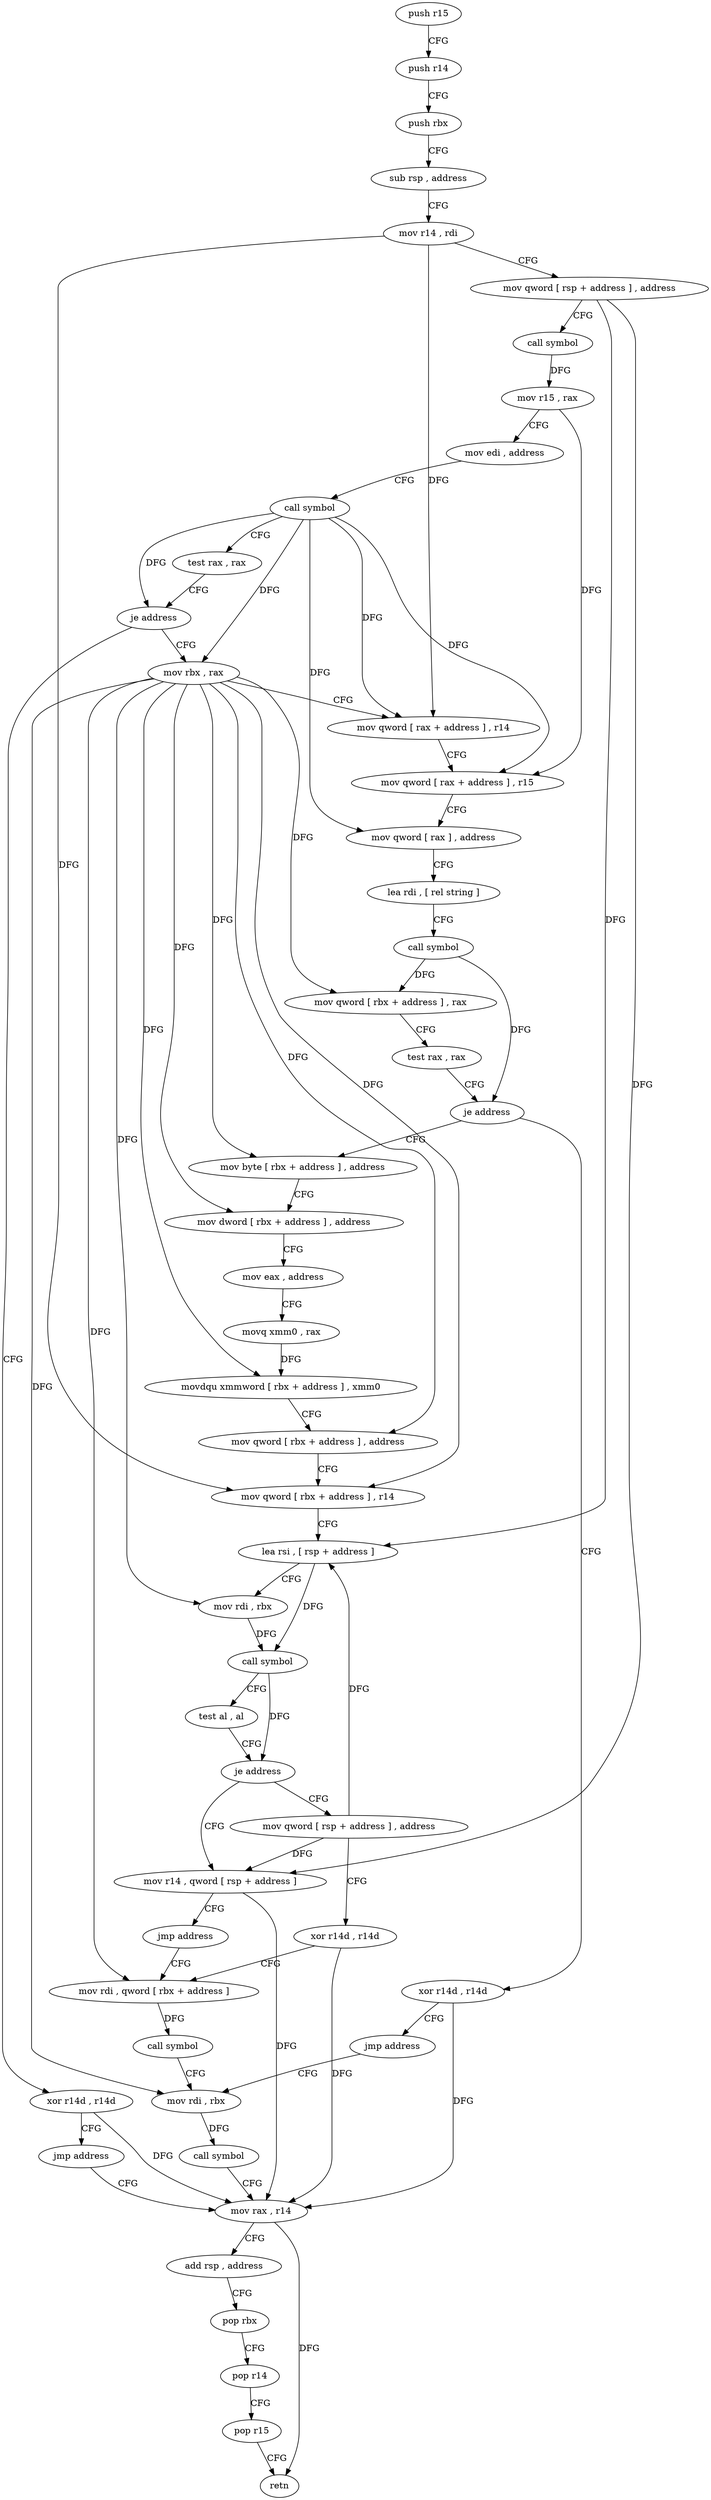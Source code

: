 digraph "func" {
"104544" [label = "push r15" ]
"104546" [label = "push r14" ]
"104548" [label = "push rbx" ]
"104549" [label = "sub rsp , address" ]
"104553" [label = "mov r14 , rdi" ]
"104556" [label = "mov qword [ rsp + address ] , address" ]
"104565" [label = "call symbol" ]
"104570" [label = "mov r15 , rax" ]
"104573" [label = "mov edi , address" ]
"104578" [label = "call symbol" ]
"104583" [label = "test rax , rax" ]
"104586" [label = "je address" ]
"104689" [label = "xor r14d , r14d" ]
"104588" [label = "mov rbx , rax" ]
"104692" [label = "jmp address" ]
"104728" [label = "mov rax , r14" ]
"104591" [label = "mov qword [ rax + address ] , r14" ]
"104595" [label = "mov qword [ rax + address ] , r15" ]
"104599" [label = "mov qword [ rax ] , address" ]
"104606" [label = "lea rdi , [ rel string ]" ]
"104613" [label = "call symbol" ]
"104618" [label = "mov qword [ rbx + address ] , rax" ]
"104622" [label = "test rax , rax" ]
"104625" [label = "je address" ]
"104694" [label = "xor r14d , r14d" ]
"104627" [label = "mov byte [ rbx + address ] , address" ]
"104731" [label = "add rsp , address" ]
"104735" [label = "pop rbx" ]
"104736" [label = "pop r14" ]
"104738" [label = "pop r15" ]
"104740" [label = "retn" ]
"104697" [label = "jmp address" ]
"104720" [label = "mov rdi , rbx" ]
"104631" [label = "mov dword [ rbx + address ] , address" ]
"104638" [label = "mov eax , address" ]
"104643" [label = "movq xmm0 , rax" ]
"104648" [label = "movdqu xmmword [ rbx + address ] , xmm0" ]
"104653" [label = "mov qword [ rbx + address ] , address" ]
"104661" [label = "mov qword [ rbx + address ] , r14" ]
"104665" [label = "lea rsi , [ rsp + address ]" ]
"104670" [label = "mov rdi , rbx" ]
"104673" [label = "call symbol" ]
"104678" [label = "test al , al" ]
"104680" [label = "je address" ]
"104699" [label = "mov qword [ rsp + address ] , address" ]
"104682" [label = "mov r14 , qword [ rsp + address ]" ]
"104723" [label = "call symbol" ]
"104708" [label = "xor r14d , r14d" ]
"104711" [label = "mov rdi , qword [ rbx + address ]" ]
"104687" [label = "jmp address" ]
"104715" [label = "call symbol" ]
"104544" -> "104546" [ label = "CFG" ]
"104546" -> "104548" [ label = "CFG" ]
"104548" -> "104549" [ label = "CFG" ]
"104549" -> "104553" [ label = "CFG" ]
"104553" -> "104556" [ label = "CFG" ]
"104553" -> "104591" [ label = "DFG" ]
"104553" -> "104661" [ label = "DFG" ]
"104556" -> "104565" [ label = "CFG" ]
"104556" -> "104682" [ label = "DFG" ]
"104556" -> "104665" [ label = "DFG" ]
"104565" -> "104570" [ label = "DFG" ]
"104570" -> "104573" [ label = "CFG" ]
"104570" -> "104595" [ label = "DFG" ]
"104573" -> "104578" [ label = "CFG" ]
"104578" -> "104583" [ label = "CFG" ]
"104578" -> "104586" [ label = "DFG" ]
"104578" -> "104588" [ label = "DFG" ]
"104578" -> "104591" [ label = "DFG" ]
"104578" -> "104595" [ label = "DFG" ]
"104578" -> "104599" [ label = "DFG" ]
"104583" -> "104586" [ label = "CFG" ]
"104586" -> "104689" [ label = "CFG" ]
"104586" -> "104588" [ label = "CFG" ]
"104689" -> "104692" [ label = "CFG" ]
"104689" -> "104728" [ label = "DFG" ]
"104588" -> "104591" [ label = "CFG" ]
"104588" -> "104618" [ label = "DFG" ]
"104588" -> "104627" [ label = "DFG" ]
"104588" -> "104631" [ label = "DFG" ]
"104588" -> "104648" [ label = "DFG" ]
"104588" -> "104653" [ label = "DFG" ]
"104588" -> "104661" [ label = "DFG" ]
"104588" -> "104670" [ label = "DFG" ]
"104588" -> "104720" [ label = "DFG" ]
"104588" -> "104711" [ label = "DFG" ]
"104692" -> "104728" [ label = "CFG" ]
"104728" -> "104731" [ label = "CFG" ]
"104728" -> "104740" [ label = "DFG" ]
"104591" -> "104595" [ label = "CFG" ]
"104595" -> "104599" [ label = "CFG" ]
"104599" -> "104606" [ label = "CFG" ]
"104606" -> "104613" [ label = "CFG" ]
"104613" -> "104618" [ label = "DFG" ]
"104613" -> "104625" [ label = "DFG" ]
"104618" -> "104622" [ label = "CFG" ]
"104622" -> "104625" [ label = "CFG" ]
"104625" -> "104694" [ label = "CFG" ]
"104625" -> "104627" [ label = "CFG" ]
"104694" -> "104697" [ label = "CFG" ]
"104694" -> "104728" [ label = "DFG" ]
"104627" -> "104631" [ label = "CFG" ]
"104731" -> "104735" [ label = "CFG" ]
"104735" -> "104736" [ label = "CFG" ]
"104736" -> "104738" [ label = "CFG" ]
"104738" -> "104740" [ label = "CFG" ]
"104697" -> "104720" [ label = "CFG" ]
"104720" -> "104723" [ label = "DFG" ]
"104631" -> "104638" [ label = "CFG" ]
"104638" -> "104643" [ label = "CFG" ]
"104643" -> "104648" [ label = "DFG" ]
"104648" -> "104653" [ label = "CFG" ]
"104653" -> "104661" [ label = "CFG" ]
"104661" -> "104665" [ label = "CFG" ]
"104665" -> "104670" [ label = "CFG" ]
"104665" -> "104673" [ label = "DFG" ]
"104670" -> "104673" [ label = "DFG" ]
"104673" -> "104678" [ label = "CFG" ]
"104673" -> "104680" [ label = "DFG" ]
"104678" -> "104680" [ label = "CFG" ]
"104680" -> "104699" [ label = "CFG" ]
"104680" -> "104682" [ label = "CFG" ]
"104699" -> "104708" [ label = "CFG" ]
"104699" -> "104665" [ label = "DFG" ]
"104699" -> "104682" [ label = "DFG" ]
"104682" -> "104687" [ label = "CFG" ]
"104682" -> "104728" [ label = "DFG" ]
"104723" -> "104728" [ label = "CFG" ]
"104708" -> "104711" [ label = "CFG" ]
"104708" -> "104728" [ label = "DFG" ]
"104711" -> "104715" [ label = "DFG" ]
"104687" -> "104711" [ label = "CFG" ]
"104715" -> "104720" [ label = "CFG" ]
}
